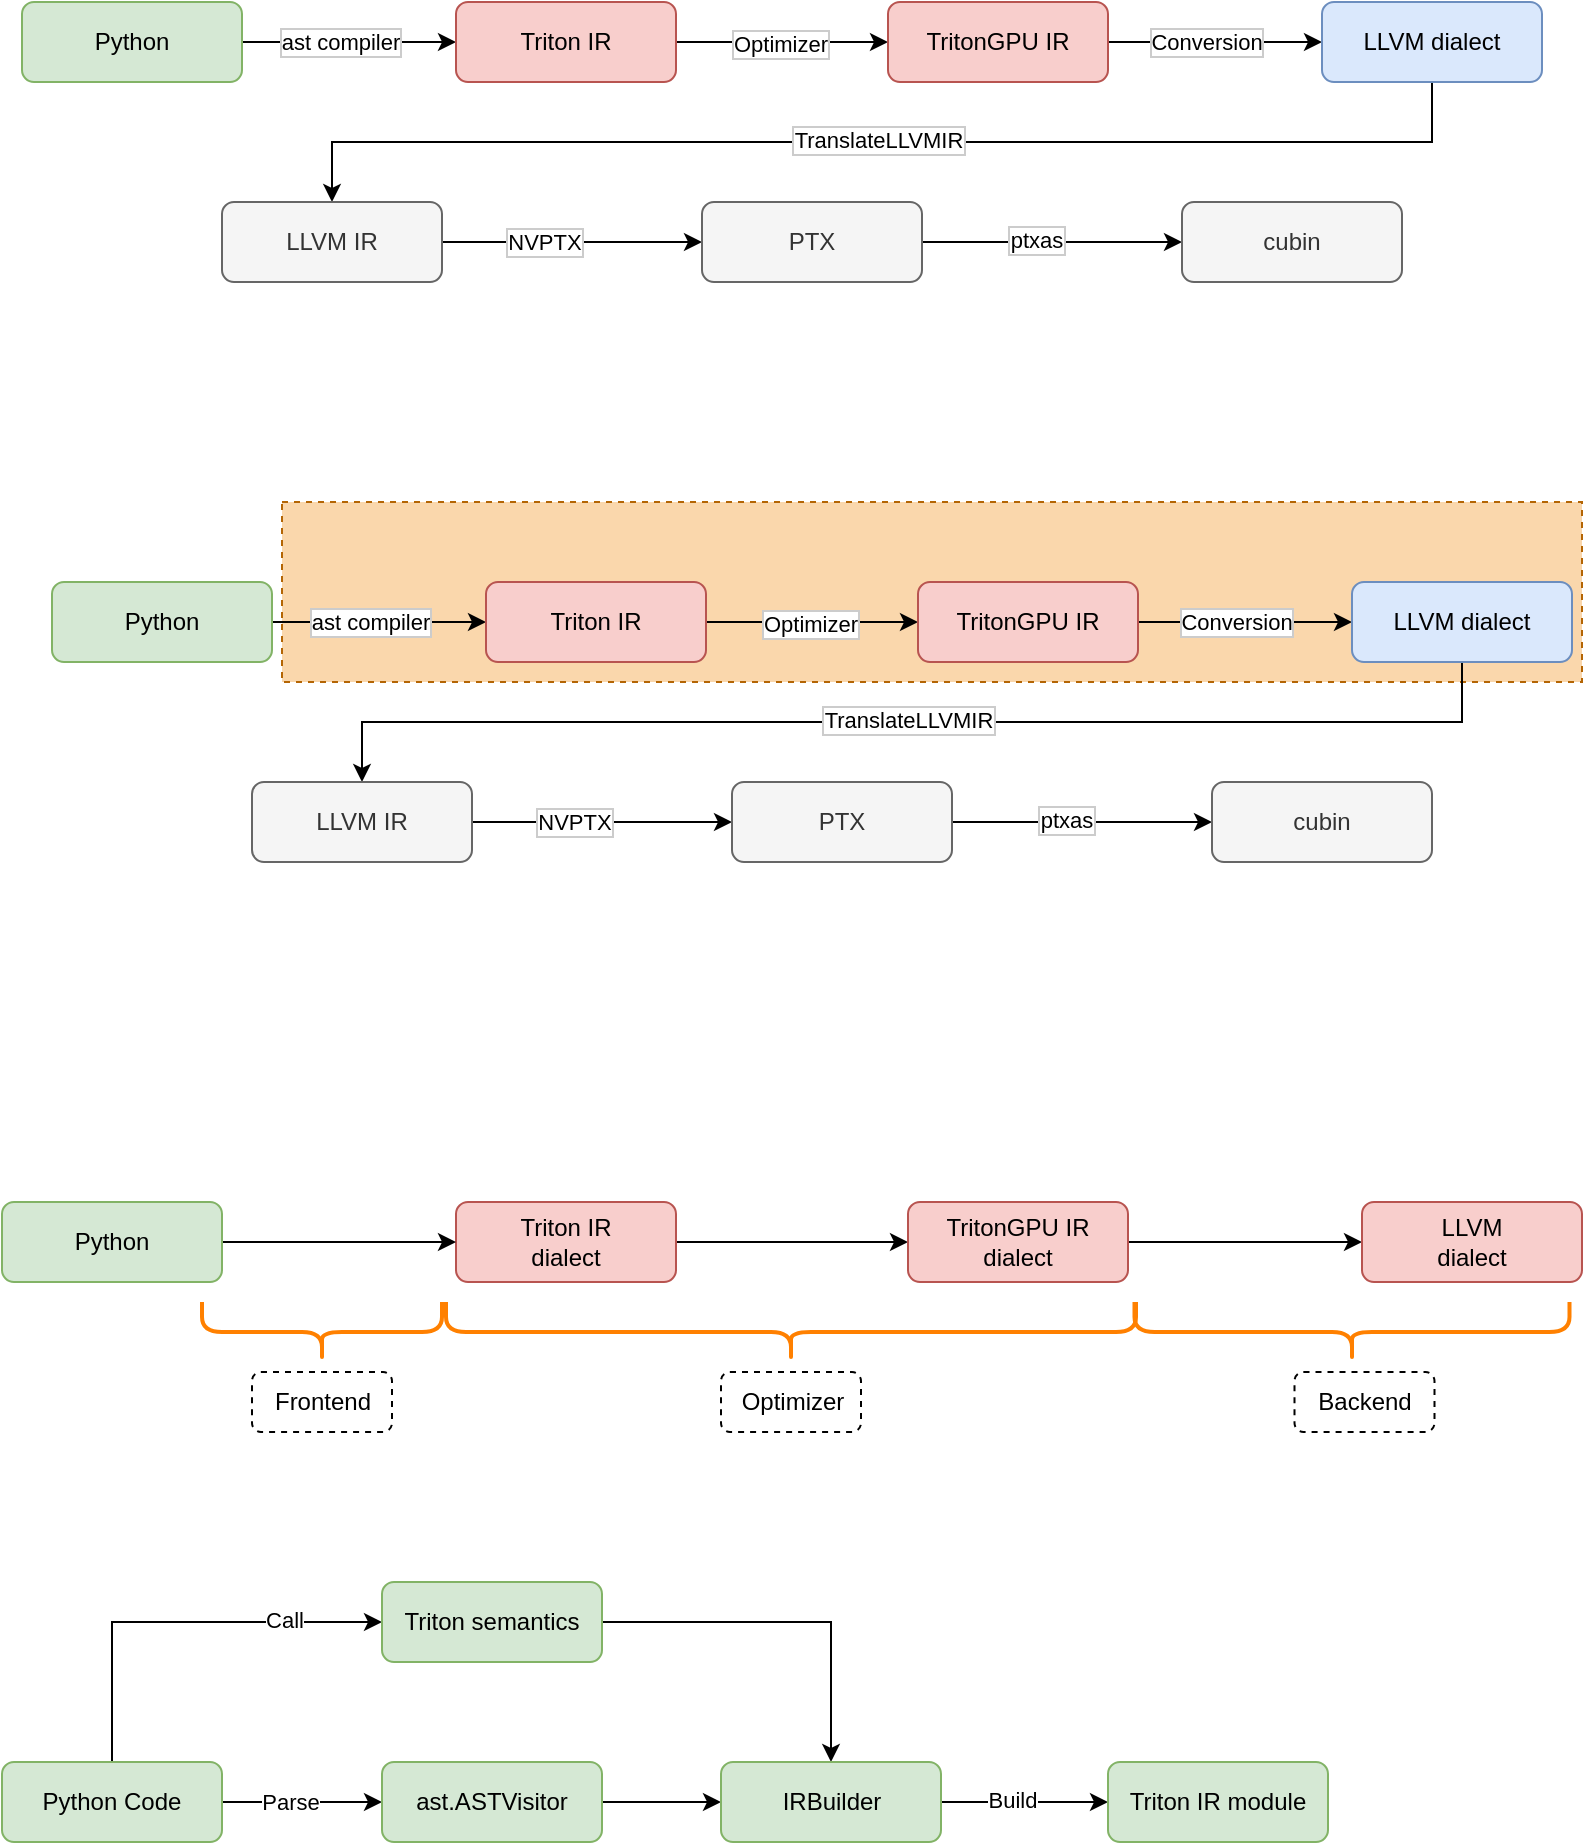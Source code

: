 <mxfile version="20.5.3" type="github">
  <diagram id="nCMCtI_0fGmXLX7nTU4V" name="第 1 页">
    <mxGraphModel dx="684" dy="506" grid="1" gridSize="10" guides="1" tooltips="1" connect="1" arrows="1" fold="1" page="1" pageScale="1" pageWidth="827" pageHeight="1169" math="0" shadow="0">
      <root>
        <mxCell id="0" />
        <mxCell id="1" parent="0" />
        <mxCell id="FMdcrydQJysGpQUzG1MX-52" value="" style="rounded=0;whiteSpace=wrap;html=1;labelBorderColor=#CCCCCC;dashed=1;strokeColor=#b46504;fillColor=#fad7ac;" vertex="1" parent="1">
          <mxGeometry x="140" y="380" width="650" height="90" as="geometry" />
        </mxCell>
        <mxCell id="FMdcrydQJysGpQUzG1MX-5" value="" style="edgeStyle=orthogonalEdgeStyle;rounded=0;orthogonalLoop=1;jettySize=auto;html=1;" edge="1" parent="1" source="_bKhbQ4zFmAfNgiu8Np8-1" target="_bKhbQ4zFmAfNgiu8Np8-2">
          <mxGeometry relative="1" as="geometry" />
        </mxCell>
        <mxCell id="FMdcrydQJysGpQUzG1MX-26" value="ast compiler" style="edgeLabel;html=1;align=center;verticalAlign=middle;resizable=0;points=[];labelBorderColor=#CCCCCC;" vertex="1" connectable="0" parent="FMdcrydQJysGpQUzG1MX-5">
          <mxGeometry x="-0.14" relative="1" as="geometry">
            <mxPoint x="3" as="offset" />
          </mxGeometry>
        </mxCell>
        <mxCell id="_bKhbQ4zFmAfNgiu8Np8-1" value="Python" style="rounded=1;whiteSpace=wrap;html=1;fillColor=#d5e8d4;strokeColor=#82b366;" parent="1" vertex="1">
          <mxGeometry x="10" y="130" width="110" height="40" as="geometry" />
        </mxCell>
        <mxCell id="FMdcrydQJysGpQUzG1MX-6" value="" style="edgeStyle=orthogonalEdgeStyle;rounded=0;orthogonalLoop=1;jettySize=auto;html=1;" edge="1" parent="1" source="_bKhbQ4zFmAfNgiu8Np8-2" target="_bKhbQ4zFmAfNgiu8Np8-3">
          <mxGeometry relative="1" as="geometry" />
        </mxCell>
        <mxCell id="FMdcrydQJysGpQUzG1MX-27" value="Optimizer" style="edgeLabel;html=1;align=center;verticalAlign=middle;resizable=0;points=[];labelBorderColor=#CCCCCC;" vertex="1" connectable="0" parent="FMdcrydQJysGpQUzG1MX-6">
          <mxGeometry x="-0.019" y="-1" relative="1" as="geometry">
            <mxPoint as="offset" />
          </mxGeometry>
        </mxCell>
        <mxCell id="_bKhbQ4zFmAfNgiu8Np8-2" value="Triton IR" style="rounded=1;whiteSpace=wrap;html=1;fillColor=#f8cecc;strokeColor=#b85450;" parent="1" vertex="1">
          <mxGeometry x="227" y="130" width="110" height="40" as="geometry" />
        </mxCell>
        <mxCell id="FMdcrydQJysGpQUzG1MX-7" value="" style="edgeStyle=orthogonalEdgeStyle;rounded=0;orthogonalLoop=1;jettySize=auto;html=1;" edge="1" parent="1" source="_bKhbQ4zFmAfNgiu8Np8-3" target="Wp2HzmDEKK12YRUkGRcB-1">
          <mxGeometry relative="1" as="geometry" />
        </mxCell>
        <mxCell id="FMdcrydQJysGpQUzG1MX-28" value="Conversion" style="edgeLabel;html=1;align=center;verticalAlign=middle;resizable=0;points=[];labelBorderColor=#CCCCCC;" vertex="1" connectable="0" parent="FMdcrydQJysGpQUzG1MX-7">
          <mxGeometry x="-0.084" relative="1" as="geometry">
            <mxPoint as="offset" />
          </mxGeometry>
        </mxCell>
        <mxCell id="_bKhbQ4zFmAfNgiu8Np8-3" value="TritonGPU IR" style="rounded=1;whiteSpace=wrap;html=1;fillColor=#f8cecc;strokeColor=#b85450;" parent="1" vertex="1">
          <mxGeometry x="443" y="130" width="110" height="40" as="geometry" />
        </mxCell>
        <mxCell id="FMdcrydQJysGpQUzG1MX-8" style="edgeStyle=orthogonalEdgeStyle;rounded=0;orthogonalLoop=1;jettySize=auto;html=1;exitX=0.5;exitY=1;exitDx=0;exitDy=0;entryX=0.5;entryY=0;entryDx=0;entryDy=0;" edge="1" parent="1" source="Wp2HzmDEKK12YRUkGRcB-1" target="Wp2HzmDEKK12YRUkGRcB-2">
          <mxGeometry relative="1" as="geometry" />
        </mxCell>
        <mxCell id="FMdcrydQJysGpQUzG1MX-29" value="TranslateLLVMIR" style="edgeLabel;html=1;align=center;verticalAlign=middle;resizable=0;points=[];labelBorderColor=#CCCCCC;" vertex="1" connectable="0" parent="FMdcrydQJysGpQUzG1MX-8">
          <mxGeometry x="0.007" y="-1" relative="1" as="geometry">
            <mxPoint as="offset" />
          </mxGeometry>
        </mxCell>
        <mxCell id="Wp2HzmDEKK12YRUkGRcB-1" value="LLVM dialect" style="rounded=1;whiteSpace=wrap;html=1;fillColor=#dae8fc;strokeColor=#6c8ebf;" parent="1" vertex="1">
          <mxGeometry x="660" y="130" width="110" height="40" as="geometry" />
        </mxCell>
        <mxCell id="FMdcrydQJysGpQUzG1MX-9" value="" style="edgeStyle=orthogonalEdgeStyle;rounded=0;orthogonalLoop=1;jettySize=auto;html=1;" edge="1" parent="1" source="Wp2HzmDEKK12YRUkGRcB-2" target="Wp2HzmDEKK12YRUkGRcB-3">
          <mxGeometry relative="1" as="geometry" />
        </mxCell>
        <mxCell id="FMdcrydQJysGpQUzG1MX-30" value="NVPTX" style="edgeLabel;html=1;align=center;verticalAlign=middle;resizable=0;points=[];labelBorderColor=#CCCCCC;" vertex="1" connectable="0" parent="FMdcrydQJysGpQUzG1MX-9">
          <mxGeometry x="-0.215" relative="1" as="geometry">
            <mxPoint as="offset" />
          </mxGeometry>
        </mxCell>
        <mxCell id="Wp2HzmDEKK12YRUkGRcB-2" value="LLVM IR" style="rounded=1;whiteSpace=wrap;html=1;fillColor=#f5f5f5;fontColor=#333333;strokeColor=#666666;" parent="1" vertex="1">
          <mxGeometry x="110" y="230" width="110" height="40" as="geometry" />
        </mxCell>
        <mxCell id="FMdcrydQJysGpQUzG1MX-10" value="" style="edgeStyle=orthogonalEdgeStyle;rounded=0;orthogonalLoop=1;jettySize=auto;html=1;" edge="1" parent="1" source="Wp2HzmDEKK12YRUkGRcB-3" target="Wp2HzmDEKK12YRUkGRcB-4">
          <mxGeometry relative="1" as="geometry" />
        </mxCell>
        <mxCell id="FMdcrydQJysGpQUzG1MX-31" value="ptxas" style="edgeLabel;html=1;align=center;verticalAlign=middle;resizable=0;points=[];labelBorderColor=#CCCCCC;" vertex="1" connectable="0" parent="FMdcrydQJysGpQUzG1MX-10">
          <mxGeometry x="-0.123" y="1" relative="1" as="geometry">
            <mxPoint as="offset" />
          </mxGeometry>
        </mxCell>
        <mxCell id="Wp2HzmDEKK12YRUkGRcB-3" value="PTX" style="rounded=1;whiteSpace=wrap;html=1;fillColor=#f5f5f5;fontColor=#333333;strokeColor=#666666;" parent="1" vertex="1">
          <mxGeometry x="350" y="230" width="110" height="40" as="geometry" />
        </mxCell>
        <mxCell id="Wp2HzmDEKK12YRUkGRcB-4" value="cubin" style="rounded=1;whiteSpace=wrap;html=1;fillColor=#f5f5f5;fontColor=#333333;strokeColor=#666666;" parent="1" vertex="1">
          <mxGeometry x="590" y="230" width="110" height="40" as="geometry" />
        </mxCell>
        <mxCell id="FMdcrydQJysGpQUzG1MX-33" value="" style="edgeStyle=orthogonalEdgeStyle;rounded=0;orthogonalLoop=1;jettySize=auto;html=1;" edge="1" parent="1" source="FMdcrydQJysGpQUzG1MX-35" target="FMdcrydQJysGpQUzG1MX-38">
          <mxGeometry relative="1" as="geometry" />
        </mxCell>
        <mxCell id="FMdcrydQJysGpQUzG1MX-34" value="ast compiler" style="edgeLabel;html=1;align=center;verticalAlign=middle;resizable=0;points=[];labelBorderColor=#CCCCCC;" vertex="1" connectable="0" parent="FMdcrydQJysGpQUzG1MX-33">
          <mxGeometry x="-0.14" relative="1" as="geometry">
            <mxPoint x="3" as="offset" />
          </mxGeometry>
        </mxCell>
        <mxCell id="FMdcrydQJysGpQUzG1MX-35" value="Python" style="rounded=1;whiteSpace=wrap;html=1;fillColor=#d5e8d4;strokeColor=#82b366;" vertex="1" parent="1">
          <mxGeometry x="25" y="420" width="110" height="40" as="geometry" />
        </mxCell>
        <mxCell id="FMdcrydQJysGpQUzG1MX-36" value="" style="edgeStyle=orthogonalEdgeStyle;rounded=0;orthogonalLoop=1;jettySize=auto;html=1;" edge="1" parent="1" source="FMdcrydQJysGpQUzG1MX-38" target="FMdcrydQJysGpQUzG1MX-41">
          <mxGeometry relative="1" as="geometry" />
        </mxCell>
        <mxCell id="FMdcrydQJysGpQUzG1MX-37" value="Optimizer" style="edgeLabel;html=1;align=center;verticalAlign=middle;resizable=0;points=[];labelBorderColor=#CCCCCC;" vertex="1" connectable="0" parent="FMdcrydQJysGpQUzG1MX-36">
          <mxGeometry x="-0.019" y="-1" relative="1" as="geometry">
            <mxPoint as="offset" />
          </mxGeometry>
        </mxCell>
        <mxCell id="FMdcrydQJysGpQUzG1MX-38" value="Triton IR" style="rounded=1;whiteSpace=wrap;html=1;fillColor=#f8cecc;strokeColor=#b85450;" vertex="1" parent="1">
          <mxGeometry x="242" y="420" width="110" height="40" as="geometry" />
        </mxCell>
        <mxCell id="FMdcrydQJysGpQUzG1MX-39" value="" style="edgeStyle=orthogonalEdgeStyle;rounded=0;orthogonalLoop=1;jettySize=auto;html=1;" edge="1" parent="1" source="FMdcrydQJysGpQUzG1MX-41" target="FMdcrydQJysGpQUzG1MX-44">
          <mxGeometry relative="1" as="geometry" />
        </mxCell>
        <mxCell id="FMdcrydQJysGpQUzG1MX-40" value="Conversion" style="edgeLabel;html=1;align=center;verticalAlign=middle;resizable=0;points=[];labelBorderColor=#CCCCCC;" vertex="1" connectable="0" parent="FMdcrydQJysGpQUzG1MX-39">
          <mxGeometry x="-0.084" relative="1" as="geometry">
            <mxPoint as="offset" />
          </mxGeometry>
        </mxCell>
        <mxCell id="FMdcrydQJysGpQUzG1MX-41" value="TritonGPU IR" style="rounded=1;whiteSpace=wrap;html=1;fillColor=#f8cecc;strokeColor=#b85450;" vertex="1" parent="1">
          <mxGeometry x="458" y="420" width="110" height="40" as="geometry" />
        </mxCell>
        <mxCell id="FMdcrydQJysGpQUzG1MX-42" style="edgeStyle=orthogonalEdgeStyle;rounded=0;orthogonalLoop=1;jettySize=auto;html=1;exitX=0.5;exitY=1;exitDx=0;exitDy=0;entryX=0.5;entryY=0;entryDx=0;entryDy=0;" edge="1" parent="1" source="FMdcrydQJysGpQUzG1MX-44" target="FMdcrydQJysGpQUzG1MX-47">
          <mxGeometry relative="1" as="geometry" />
        </mxCell>
        <mxCell id="FMdcrydQJysGpQUzG1MX-43" value="TranslateLLVMIR" style="edgeLabel;html=1;align=center;verticalAlign=middle;resizable=0;points=[];labelBorderColor=#CCCCCC;" vertex="1" connectable="0" parent="FMdcrydQJysGpQUzG1MX-42">
          <mxGeometry x="0.007" y="-1" relative="1" as="geometry">
            <mxPoint as="offset" />
          </mxGeometry>
        </mxCell>
        <mxCell id="FMdcrydQJysGpQUzG1MX-44" value="LLVM dialect" style="rounded=1;whiteSpace=wrap;html=1;fillColor=#dae8fc;strokeColor=#6c8ebf;" vertex="1" parent="1">
          <mxGeometry x="675" y="420" width="110" height="40" as="geometry" />
        </mxCell>
        <mxCell id="FMdcrydQJysGpQUzG1MX-45" value="" style="edgeStyle=orthogonalEdgeStyle;rounded=0;orthogonalLoop=1;jettySize=auto;html=1;" edge="1" parent="1" source="FMdcrydQJysGpQUzG1MX-47" target="FMdcrydQJysGpQUzG1MX-50">
          <mxGeometry relative="1" as="geometry" />
        </mxCell>
        <mxCell id="FMdcrydQJysGpQUzG1MX-46" value="NVPTX" style="edgeLabel;html=1;align=center;verticalAlign=middle;resizable=0;points=[];labelBorderColor=#CCCCCC;" vertex="1" connectable="0" parent="FMdcrydQJysGpQUzG1MX-45">
          <mxGeometry x="-0.215" relative="1" as="geometry">
            <mxPoint as="offset" />
          </mxGeometry>
        </mxCell>
        <mxCell id="FMdcrydQJysGpQUzG1MX-47" value="LLVM IR" style="rounded=1;whiteSpace=wrap;html=1;fillColor=#f5f5f5;fontColor=#333333;strokeColor=#666666;" vertex="1" parent="1">
          <mxGeometry x="125" y="520" width="110" height="40" as="geometry" />
        </mxCell>
        <mxCell id="FMdcrydQJysGpQUzG1MX-48" value="" style="edgeStyle=orthogonalEdgeStyle;rounded=0;orthogonalLoop=1;jettySize=auto;html=1;" edge="1" parent="1" source="FMdcrydQJysGpQUzG1MX-50" target="FMdcrydQJysGpQUzG1MX-51">
          <mxGeometry relative="1" as="geometry" />
        </mxCell>
        <mxCell id="FMdcrydQJysGpQUzG1MX-49" value="ptxas" style="edgeLabel;html=1;align=center;verticalAlign=middle;resizable=0;points=[];labelBorderColor=#CCCCCC;" vertex="1" connectable="0" parent="FMdcrydQJysGpQUzG1MX-48">
          <mxGeometry x="-0.123" y="1" relative="1" as="geometry">
            <mxPoint as="offset" />
          </mxGeometry>
        </mxCell>
        <mxCell id="FMdcrydQJysGpQUzG1MX-50" value="PTX" style="rounded=1;whiteSpace=wrap;html=1;fillColor=#f5f5f5;fontColor=#333333;strokeColor=#666666;" vertex="1" parent="1">
          <mxGeometry x="365" y="520" width="110" height="40" as="geometry" />
        </mxCell>
        <mxCell id="FMdcrydQJysGpQUzG1MX-51" value="cubin" style="rounded=1;whiteSpace=wrap;html=1;fillColor=#f5f5f5;fontColor=#333333;strokeColor=#666666;" vertex="1" parent="1">
          <mxGeometry x="605" y="520" width="110" height="40" as="geometry" />
        </mxCell>
        <mxCell id="FMdcrydQJysGpQUzG1MX-59" style="edgeStyle=orthogonalEdgeStyle;rounded=0;orthogonalLoop=1;jettySize=auto;html=1;exitX=1;exitY=0.5;exitDx=0;exitDy=0;entryX=0;entryY=0.5;entryDx=0;entryDy=0;" edge="1" parent="1" source="FMdcrydQJysGpQUzG1MX-53" target="FMdcrydQJysGpQUzG1MX-55">
          <mxGeometry relative="1" as="geometry" />
        </mxCell>
        <mxCell id="FMdcrydQJysGpQUzG1MX-53" value="Triton IR&lt;br&gt;dialect" style="rounded=1;whiteSpace=wrap;html=1;fillColor=#f8cecc;strokeColor=#b85450;" vertex="1" parent="1">
          <mxGeometry x="227" y="730" width="110" height="40" as="geometry" />
        </mxCell>
        <mxCell id="FMdcrydQJysGpQUzG1MX-58" style="edgeStyle=orthogonalEdgeStyle;rounded=0;orthogonalLoop=1;jettySize=auto;html=1;exitX=1;exitY=0.5;exitDx=0;exitDy=0;" edge="1" parent="1" source="FMdcrydQJysGpQUzG1MX-54" target="FMdcrydQJysGpQUzG1MX-53">
          <mxGeometry relative="1" as="geometry" />
        </mxCell>
        <mxCell id="FMdcrydQJysGpQUzG1MX-54" value="Python" style="rounded=1;whiteSpace=wrap;html=1;fillColor=#d5e8d4;strokeColor=#82b366;" vertex="1" parent="1">
          <mxGeometry y="730" width="110" height="40" as="geometry" />
        </mxCell>
        <mxCell id="FMdcrydQJysGpQUzG1MX-60" style="edgeStyle=orthogonalEdgeStyle;rounded=0;orthogonalLoop=1;jettySize=auto;html=1;exitX=1;exitY=0.5;exitDx=0;exitDy=0;" edge="1" parent="1" source="FMdcrydQJysGpQUzG1MX-55" target="FMdcrydQJysGpQUzG1MX-56">
          <mxGeometry relative="1" as="geometry" />
        </mxCell>
        <mxCell id="FMdcrydQJysGpQUzG1MX-55" value="TritonGPU IR&lt;br&gt;dialect" style="rounded=1;whiteSpace=wrap;html=1;fillColor=#f8cecc;strokeColor=#b85450;" vertex="1" parent="1">
          <mxGeometry x="453" y="730" width="110" height="40" as="geometry" />
        </mxCell>
        <mxCell id="FMdcrydQJysGpQUzG1MX-56" value="LLVM&lt;br&gt;dialect" style="rounded=1;whiteSpace=wrap;html=1;fillColor=#f8cecc;strokeColor=#b85450;" vertex="1" parent="1">
          <mxGeometry x="680" y="730" width="110" height="40" as="geometry" />
        </mxCell>
        <mxCell id="FMdcrydQJysGpQUzG1MX-61" value="" style="shape=curlyBracket;whiteSpace=wrap;html=1;rounded=1;labelPosition=left;verticalLabelPosition=middle;align=right;verticalAlign=middle;labelBorderColor=#CCCCCC;strokeColor=#FF8000;rotation=-90;strokeWidth=2;" vertex="1" parent="1">
          <mxGeometry x="145" y="735" width="30" height="120" as="geometry" />
        </mxCell>
        <mxCell id="FMdcrydQJysGpQUzG1MX-62" value="" style="shape=curlyBracket;whiteSpace=wrap;html=1;rounded=1;labelPosition=left;verticalLabelPosition=middle;align=right;verticalAlign=middle;labelBorderColor=#CCCCCC;strokeColor=#FF8000;rotation=-90;strokeWidth=2;" vertex="1" parent="1">
          <mxGeometry x="379.5" y="622.5" width="30" height="345" as="geometry" />
        </mxCell>
        <mxCell id="FMdcrydQJysGpQUzG1MX-63" value="" style="shape=curlyBracket;whiteSpace=wrap;html=1;rounded=1;labelPosition=left;verticalLabelPosition=middle;align=right;verticalAlign=middle;labelBorderColor=#CCCCCC;strokeColor=#FF8000;rotation=-90;strokeWidth=2;" vertex="1" parent="1">
          <mxGeometry x="660" y="686.25" width="30" height="217.5" as="geometry" />
        </mxCell>
        <mxCell id="FMdcrydQJysGpQUzG1MX-64" value="Frontend" style="text;html=1;align=center;verticalAlign=middle;resizable=0;points=[];autosize=1;strokeColor=default;fillColor=none;rounded=1;dashed=1;" vertex="1" parent="1">
          <mxGeometry x="125" y="815" width="70" height="30" as="geometry" />
        </mxCell>
        <mxCell id="FMdcrydQJysGpQUzG1MX-65" value="Optimizer" style="text;html=1;align=center;verticalAlign=middle;resizable=0;points=[];autosize=1;strokeColor=default;fillColor=none;rounded=1;dashed=1;" vertex="1" parent="1">
          <mxGeometry x="359.5" y="815" width="70" height="30" as="geometry" />
        </mxCell>
        <mxCell id="FMdcrydQJysGpQUzG1MX-66" value="Backend" style="text;html=1;align=center;verticalAlign=middle;resizable=0;points=[];autosize=1;strokeColor=default;fillColor=none;rounded=1;dashed=1;" vertex="1" parent="1">
          <mxGeometry x="646.25" y="815" width="70" height="30" as="geometry" />
        </mxCell>
        <mxCell id="FMdcrydQJysGpQUzG1MX-72" style="edgeStyle=orthogonalEdgeStyle;rounded=0;orthogonalLoop=1;jettySize=auto;html=1;exitX=1;exitY=0.5;exitDx=0;exitDy=0;" edge="1" parent="1" source="FMdcrydQJysGpQUzG1MX-67" target="FMdcrydQJysGpQUzG1MX-68">
          <mxGeometry relative="1" as="geometry" />
        </mxCell>
        <mxCell id="FMdcrydQJysGpQUzG1MX-81" value="Parse" style="edgeLabel;html=1;align=center;verticalAlign=middle;resizable=0;points=[];" vertex="1" connectable="0" parent="FMdcrydQJysGpQUzG1MX-72">
          <mxGeometry x="-0.15" relative="1" as="geometry">
            <mxPoint as="offset" />
          </mxGeometry>
        </mxCell>
        <mxCell id="FMdcrydQJysGpQUzG1MX-74" style="edgeStyle=orthogonalEdgeStyle;rounded=0;orthogonalLoop=1;jettySize=auto;html=1;exitX=0.5;exitY=0;exitDx=0;exitDy=0;entryX=0;entryY=0.5;entryDx=0;entryDy=0;" edge="1" parent="1" source="FMdcrydQJysGpQUzG1MX-67" target="FMdcrydQJysGpQUzG1MX-69">
          <mxGeometry relative="1" as="geometry" />
        </mxCell>
        <mxCell id="FMdcrydQJysGpQUzG1MX-80" value="Call" style="edgeLabel;html=1;align=center;verticalAlign=middle;resizable=0;points=[];" vertex="1" connectable="0" parent="FMdcrydQJysGpQUzG1MX-74">
          <mxGeometry x="0.102" y="1" relative="1" as="geometry">
            <mxPoint x="43" as="offset" />
          </mxGeometry>
        </mxCell>
        <mxCell id="FMdcrydQJysGpQUzG1MX-67" value="Python Code" style="rounded=1;whiteSpace=wrap;html=1;fillColor=#d5e8d4;strokeColor=#82b366;" vertex="1" parent="1">
          <mxGeometry y="1010" width="110" height="40" as="geometry" />
        </mxCell>
        <mxCell id="FMdcrydQJysGpQUzG1MX-75" style="edgeStyle=orthogonalEdgeStyle;rounded=0;orthogonalLoop=1;jettySize=auto;html=1;exitX=1;exitY=0.5;exitDx=0;exitDy=0;entryX=0;entryY=0.5;entryDx=0;entryDy=0;" edge="1" parent="1" source="FMdcrydQJysGpQUzG1MX-68" target="FMdcrydQJysGpQUzG1MX-70">
          <mxGeometry relative="1" as="geometry" />
        </mxCell>
        <mxCell id="FMdcrydQJysGpQUzG1MX-68" value="ast.ASTVisitor" style="rounded=1;whiteSpace=wrap;html=1;fillColor=#d5e8d4;strokeColor=#82b366;" vertex="1" parent="1">
          <mxGeometry x="190" y="1010" width="110" height="40" as="geometry" />
        </mxCell>
        <mxCell id="FMdcrydQJysGpQUzG1MX-77" style="edgeStyle=orthogonalEdgeStyle;rounded=0;orthogonalLoop=1;jettySize=auto;html=1;exitX=1;exitY=0.5;exitDx=0;exitDy=0;entryX=0.5;entryY=0;entryDx=0;entryDy=0;" edge="1" parent="1" source="FMdcrydQJysGpQUzG1MX-69" target="FMdcrydQJysGpQUzG1MX-70">
          <mxGeometry relative="1" as="geometry" />
        </mxCell>
        <mxCell id="FMdcrydQJysGpQUzG1MX-69" value="Triton semantics" style="rounded=1;whiteSpace=wrap;html=1;fillColor=#d5e8d4;strokeColor=#82b366;" vertex="1" parent="1">
          <mxGeometry x="190" y="920" width="110" height="40" as="geometry" />
        </mxCell>
        <mxCell id="FMdcrydQJysGpQUzG1MX-78" style="edgeStyle=orthogonalEdgeStyle;rounded=0;orthogonalLoop=1;jettySize=auto;html=1;exitX=1;exitY=0.5;exitDx=0;exitDy=0;entryX=0;entryY=0.5;entryDx=0;entryDy=0;" edge="1" parent="1" source="FMdcrydQJysGpQUzG1MX-70" target="FMdcrydQJysGpQUzG1MX-71">
          <mxGeometry relative="1" as="geometry" />
        </mxCell>
        <mxCell id="FMdcrydQJysGpQUzG1MX-82" value="Build" style="edgeLabel;html=1;align=center;verticalAlign=middle;resizable=0;points=[];" vertex="1" connectable="0" parent="FMdcrydQJysGpQUzG1MX-78">
          <mxGeometry x="-0.19" y="1" relative="1" as="geometry">
            <mxPoint x="1" as="offset" />
          </mxGeometry>
        </mxCell>
        <mxCell id="FMdcrydQJysGpQUzG1MX-70" value="IRBuilder" style="rounded=1;whiteSpace=wrap;html=1;fillColor=#d5e8d4;strokeColor=#82b366;" vertex="1" parent="1">
          <mxGeometry x="359.5" y="1010" width="110" height="40" as="geometry" />
        </mxCell>
        <mxCell id="FMdcrydQJysGpQUzG1MX-71" value="Triton IR module" style="rounded=1;whiteSpace=wrap;html=1;fillColor=#d5e8d4;strokeColor=#82b366;" vertex="1" parent="1">
          <mxGeometry x="553" y="1010" width="110" height="40" as="geometry" />
        </mxCell>
      </root>
    </mxGraphModel>
  </diagram>
</mxfile>
